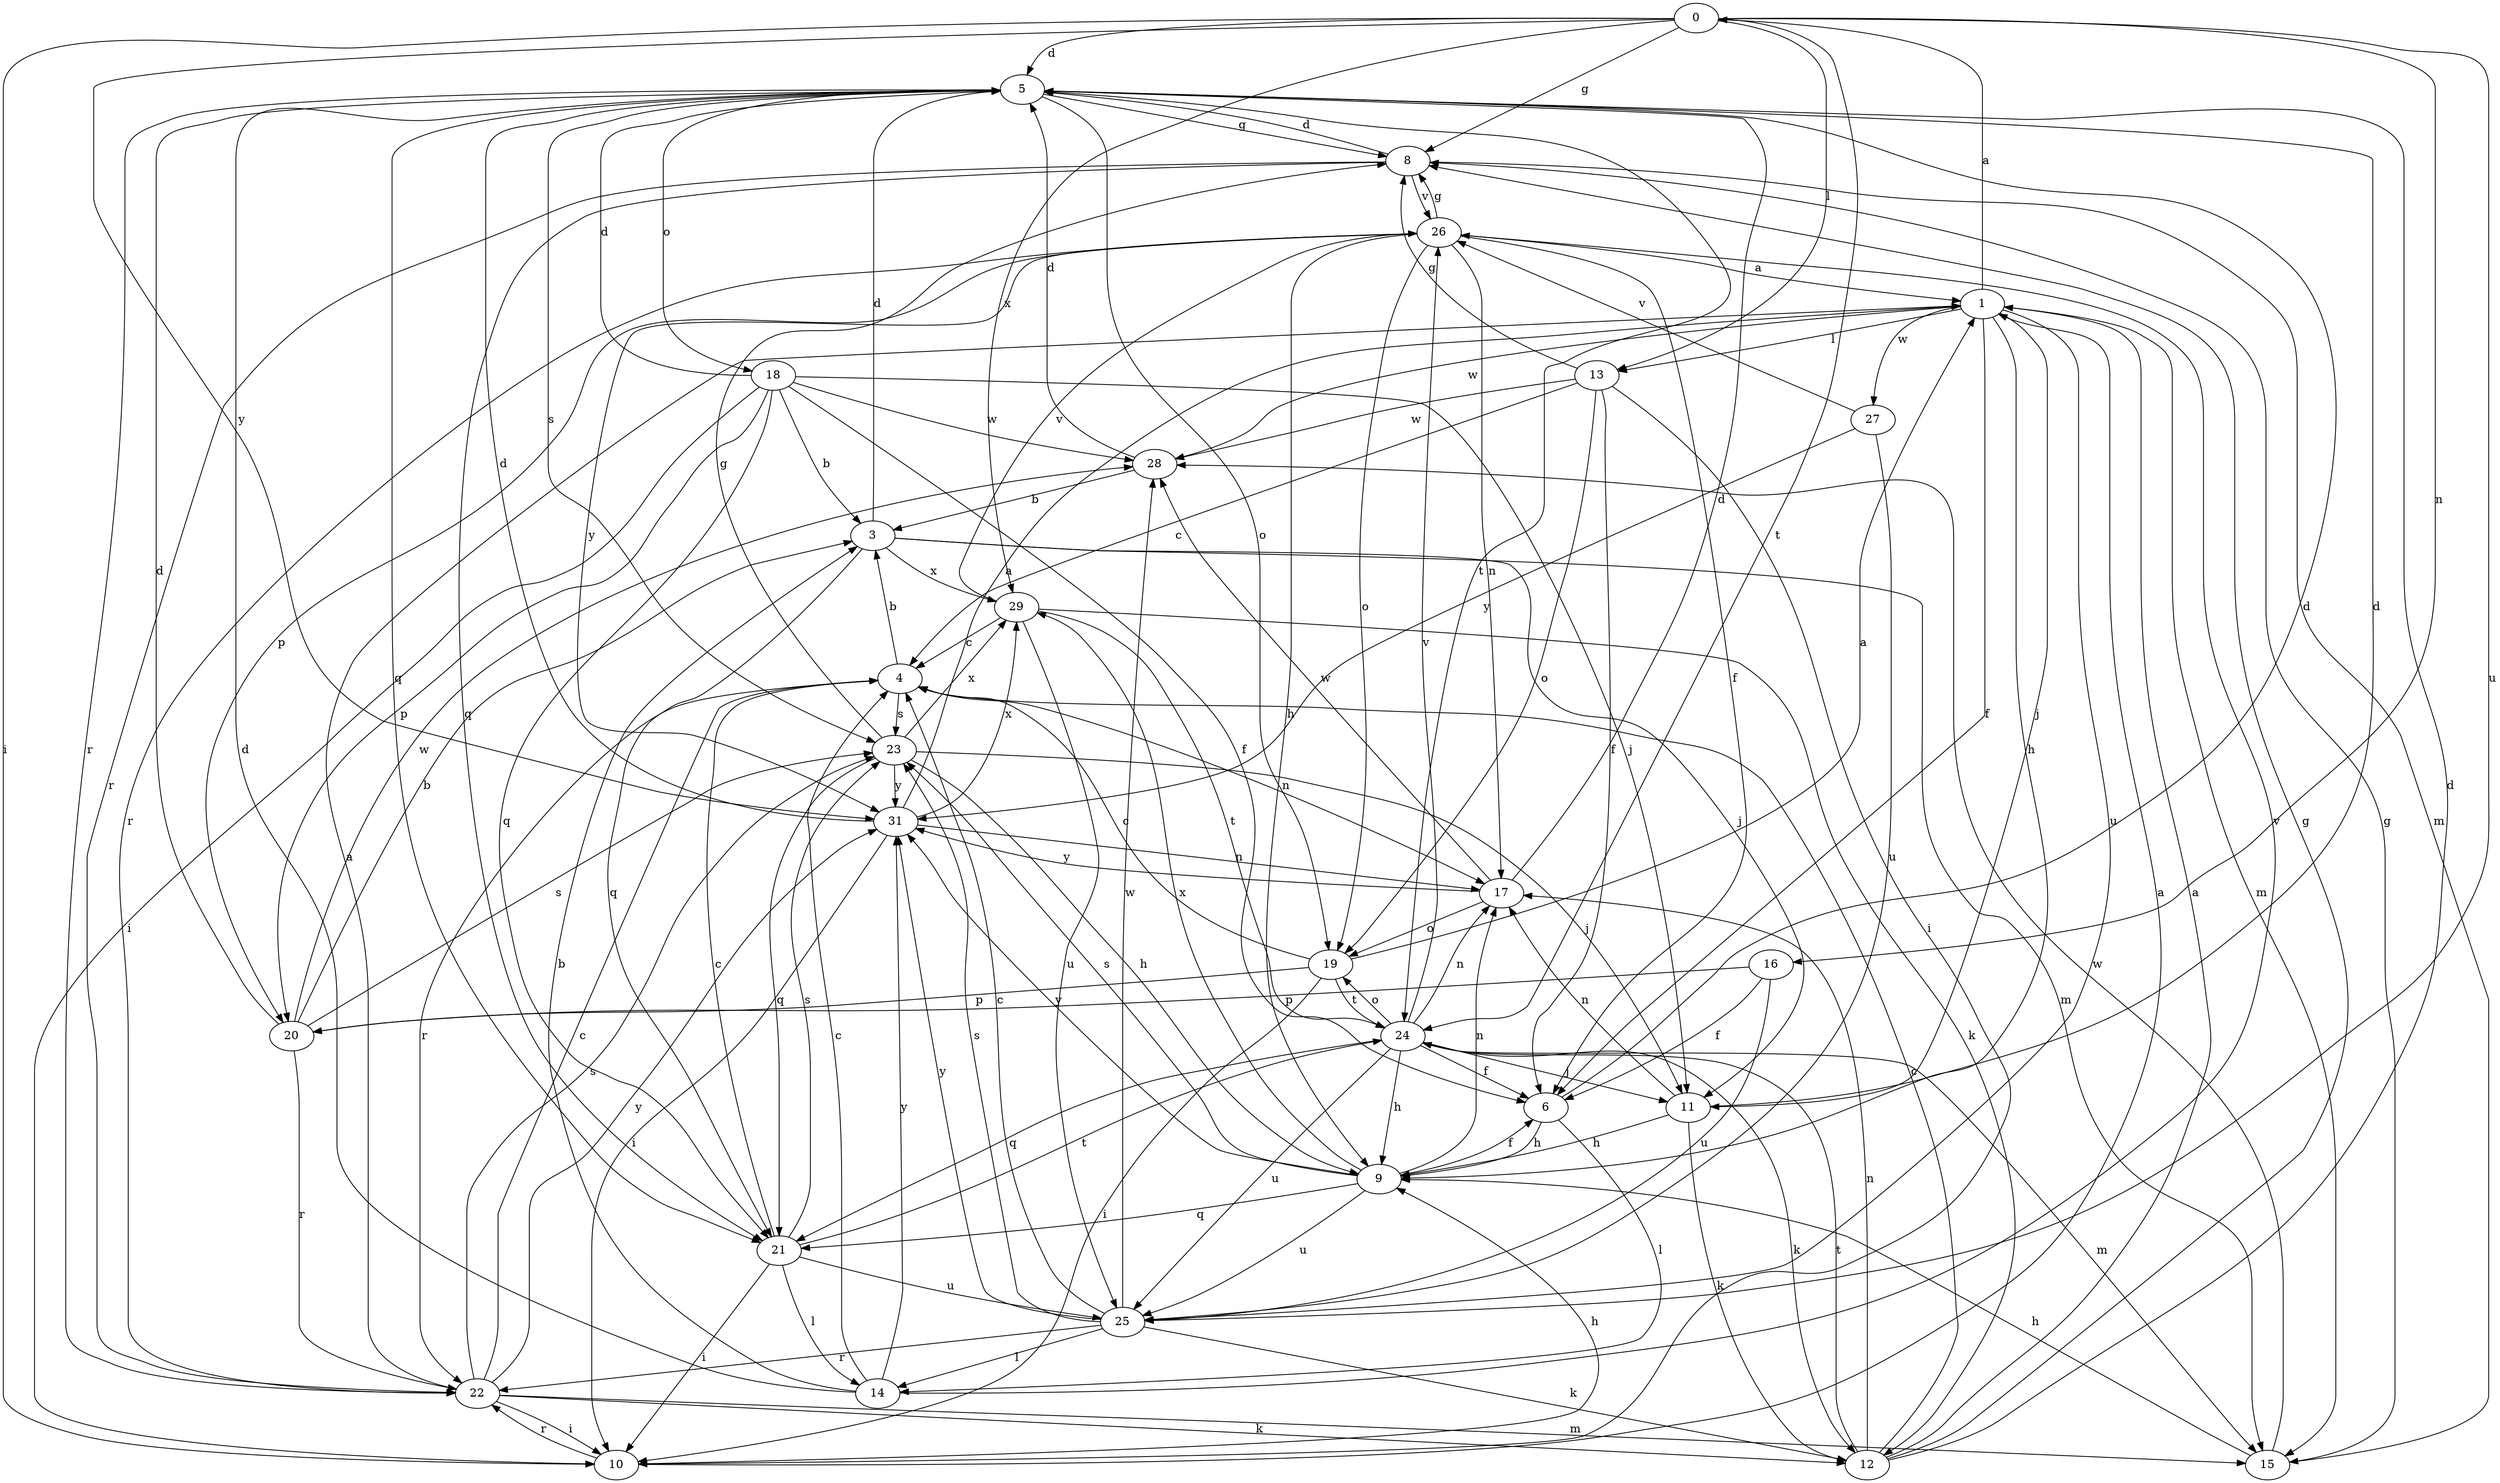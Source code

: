 strict digraph  {
0;
1;
3;
4;
5;
6;
8;
9;
10;
11;
12;
13;
14;
15;
16;
17;
18;
19;
20;
21;
22;
23;
24;
25;
26;
27;
28;
29;
31;
0 -> 5  [label=d];
0 -> 8  [label=g];
0 -> 10  [label=i];
0 -> 13  [label=l];
0 -> 16  [label=n];
0 -> 24  [label=t];
0 -> 25  [label=u];
0 -> 29  [label=x];
0 -> 31  [label=y];
1 -> 0  [label=a];
1 -> 6  [label=f];
1 -> 9  [label=h];
1 -> 11  [label=j];
1 -> 13  [label=l];
1 -> 15  [label=m];
1 -> 25  [label=u];
1 -> 27  [label=w];
1 -> 28  [label=w];
3 -> 5  [label=d];
3 -> 11  [label=j];
3 -> 15  [label=m];
3 -> 21  [label=q];
3 -> 29  [label=x];
4 -> 3  [label=b];
4 -> 17  [label=n];
4 -> 22  [label=r];
4 -> 23  [label=s];
5 -> 8  [label=g];
5 -> 18  [label=o];
5 -> 19  [label=o];
5 -> 21  [label=q];
5 -> 22  [label=r];
5 -> 23  [label=s];
5 -> 24  [label=t];
6 -> 5  [label=d];
6 -> 9  [label=h];
6 -> 14  [label=l];
8 -> 5  [label=d];
8 -> 15  [label=m];
8 -> 21  [label=q];
8 -> 22  [label=r];
8 -> 26  [label=v];
9 -> 6  [label=f];
9 -> 17  [label=n];
9 -> 21  [label=q];
9 -> 23  [label=s];
9 -> 25  [label=u];
9 -> 29  [label=x];
9 -> 31  [label=y];
10 -> 1  [label=a];
10 -> 9  [label=h];
10 -> 22  [label=r];
11 -> 5  [label=d];
11 -> 9  [label=h];
11 -> 12  [label=k];
11 -> 17  [label=n];
12 -> 1  [label=a];
12 -> 4  [label=c];
12 -> 5  [label=d];
12 -> 8  [label=g];
12 -> 17  [label=n];
12 -> 24  [label=t];
13 -> 4  [label=c];
13 -> 6  [label=f];
13 -> 8  [label=g];
13 -> 10  [label=i];
13 -> 19  [label=o];
13 -> 28  [label=w];
14 -> 3  [label=b];
14 -> 4  [label=c];
14 -> 5  [label=d];
14 -> 26  [label=v];
14 -> 31  [label=y];
15 -> 8  [label=g];
15 -> 9  [label=h];
15 -> 28  [label=w];
16 -> 6  [label=f];
16 -> 20  [label=p];
16 -> 25  [label=u];
17 -> 5  [label=d];
17 -> 19  [label=o];
17 -> 28  [label=w];
17 -> 31  [label=y];
18 -> 3  [label=b];
18 -> 5  [label=d];
18 -> 6  [label=f];
18 -> 10  [label=i];
18 -> 11  [label=j];
18 -> 20  [label=p];
18 -> 21  [label=q];
18 -> 28  [label=w];
19 -> 1  [label=a];
19 -> 4  [label=c];
19 -> 10  [label=i];
19 -> 20  [label=p];
19 -> 24  [label=t];
20 -> 3  [label=b];
20 -> 5  [label=d];
20 -> 22  [label=r];
20 -> 23  [label=s];
20 -> 28  [label=w];
21 -> 4  [label=c];
21 -> 10  [label=i];
21 -> 14  [label=l];
21 -> 23  [label=s];
21 -> 24  [label=t];
21 -> 25  [label=u];
22 -> 1  [label=a];
22 -> 4  [label=c];
22 -> 10  [label=i];
22 -> 12  [label=k];
22 -> 15  [label=m];
22 -> 23  [label=s];
22 -> 31  [label=y];
23 -> 8  [label=g];
23 -> 9  [label=h];
23 -> 11  [label=j];
23 -> 21  [label=q];
23 -> 29  [label=x];
23 -> 31  [label=y];
24 -> 6  [label=f];
24 -> 9  [label=h];
24 -> 11  [label=j];
24 -> 12  [label=k];
24 -> 15  [label=m];
24 -> 17  [label=n];
24 -> 19  [label=o];
24 -> 21  [label=q];
24 -> 25  [label=u];
24 -> 26  [label=v];
25 -> 4  [label=c];
25 -> 12  [label=k];
25 -> 14  [label=l];
25 -> 22  [label=r];
25 -> 23  [label=s];
25 -> 28  [label=w];
25 -> 31  [label=y];
26 -> 1  [label=a];
26 -> 6  [label=f];
26 -> 8  [label=g];
26 -> 9  [label=h];
26 -> 17  [label=n];
26 -> 19  [label=o];
26 -> 20  [label=p];
26 -> 22  [label=r];
26 -> 31  [label=y];
27 -> 25  [label=u];
27 -> 26  [label=v];
27 -> 31  [label=y];
28 -> 3  [label=b];
28 -> 5  [label=d];
29 -> 4  [label=c];
29 -> 12  [label=k];
29 -> 24  [label=t];
29 -> 25  [label=u];
29 -> 26  [label=v];
31 -> 1  [label=a];
31 -> 5  [label=d];
31 -> 10  [label=i];
31 -> 17  [label=n];
31 -> 29  [label=x];
}
